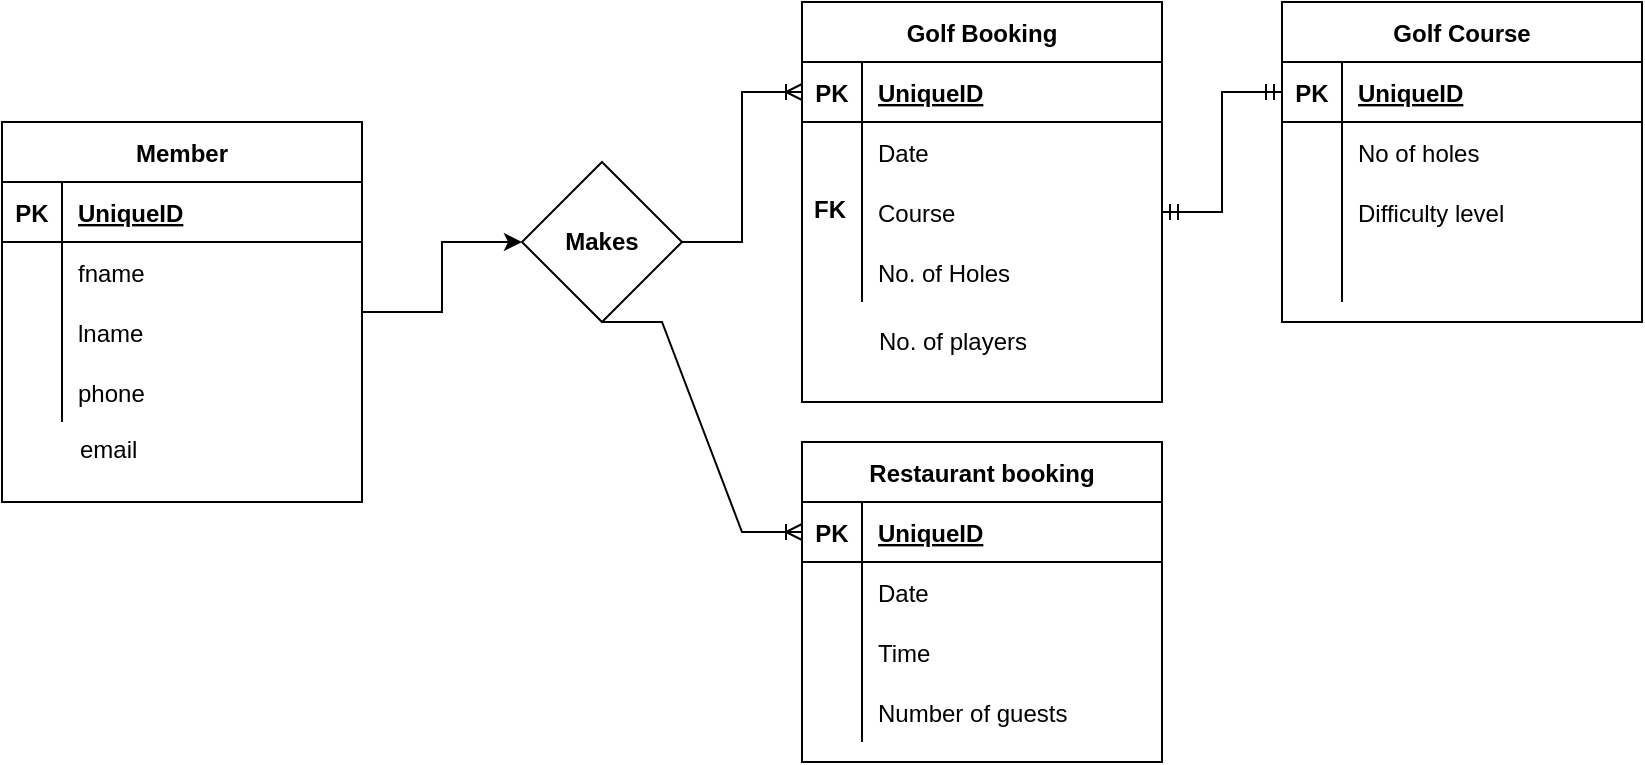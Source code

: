 <mxfile version="17.0.0" type="device"><diagram id="4npdMIucw_gYKC7FRZS6" name="Page-1"><mxGraphModel dx="1422" dy="914" grid="1" gridSize="10" guides="1" tooltips="1" connect="1" arrows="1" fold="1" page="1" pageScale="1" pageWidth="1100" pageHeight="850" background="none" math="0" shadow="0"><root><mxCell id="0"/><mxCell id="1" parent="0"/><mxCell id="ac5kv7TfgfpC8R2k_-sN-1" style="edgeStyle=orthogonalEdgeStyle;rounded=0;orthogonalLoop=1;jettySize=auto;html=1;entryX=0;entryY=0.5;entryDx=0;entryDy=0;" parent="1" source="3EgRUurN0IHTCOWZA-wP-1" target="3EgRUurN0IHTCOWZA-wP-84" edge="1"><mxGeometry relative="1" as="geometry"/></mxCell><mxCell id="3EgRUurN0IHTCOWZA-wP-1" value="Member" style="shape=table;startSize=30;container=1;collapsible=1;childLayout=tableLayout;fixedRows=1;rowLines=0;fontStyle=1;align=center;resizeLast=1;rounded=0;" parent="1" vertex="1"><mxGeometry x="120" y="220" width="180" height="190" as="geometry"/></mxCell><mxCell id="3EgRUurN0IHTCOWZA-wP-2" value="" style="shape=tableRow;horizontal=0;startSize=0;swimlaneHead=0;swimlaneBody=0;fillColor=none;collapsible=0;dropTarget=0;points=[[0,0.5],[1,0.5]];portConstraint=eastwest;top=0;left=0;right=0;bottom=1;rounded=0;" parent="3EgRUurN0IHTCOWZA-wP-1" vertex="1"><mxGeometry y="30" width="180" height="30" as="geometry"/></mxCell><mxCell id="3EgRUurN0IHTCOWZA-wP-3" value="PK" style="shape=partialRectangle;connectable=0;fillColor=none;top=0;left=0;bottom=0;right=0;fontStyle=1;overflow=hidden;rounded=0;" parent="3EgRUurN0IHTCOWZA-wP-2" vertex="1"><mxGeometry width="30" height="30" as="geometry"><mxRectangle width="30" height="30" as="alternateBounds"/></mxGeometry></mxCell><mxCell id="3EgRUurN0IHTCOWZA-wP-4" value="UniqueID" style="shape=partialRectangle;connectable=0;fillColor=none;top=0;left=0;bottom=0;right=0;align=left;spacingLeft=6;fontStyle=5;overflow=hidden;rounded=0;" parent="3EgRUurN0IHTCOWZA-wP-2" vertex="1"><mxGeometry x="30" width="150" height="30" as="geometry"><mxRectangle width="150" height="30" as="alternateBounds"/></mxGeometry></mxCell><mxCell id="3EgRUurN0IHTCOWZA-wP-5" value="" style="shape=tableRow;horizontal=0;startSize=0;swimlaneHead=0;swimlaneBody=0;fillColor=none;collapsible=0;dropTarget=0;points=[[0,0.5],[1,0.5]];portConstraint=eastwest;top=0;left=0;right=0;bottom=0;rounded=0;" parent="3EgRUurN0IHTCOWZA-wP-1" vertex="1"><mxGeometry y="60" width="180" height="30" as="geometry"/></mxCell><mxCell id="3EgRUurN0IHTCOWZA-wP-6" value="" style="shape=partialRectangle;connectable=0;fillColor=none;top=0;left=0;bottom=0;right=0;editable=1;overflow=hidden;rounded=0;" parent="3EgRUurN0IHTCOWZA-wP-5" vertex="1"><mxGeometry width="30" height="30" as="geometry"><mxRectangle width="30" height="30" as="alternateBounds"/></mxGeometry></mxCell><mxCell id="3EgRUurN0IHTCOWZA-wP-7" value="fname" style="shape=partialRectangle;connectable=0;fillColor=none;top=0;left=0;bottom=0;right=0;align=left;spacingLeft=6;overflow=hidden;rounded=0;" parent="3EgRUurN0IHTCOWZA-wP-5" vertex="1"><mxGeometry x="30" width="150" height="30" as="geometry"><mxRectangle width="150" height="30" as="alternateBounds"/></mxGeometry></mxCell><mxCell id="3EgRUurN0IHTCOWZA-wP-8" value="" style="shape=tableRow;horizontal=0;startSize=0;swimlaneHead=0;swimlaneBody=0;fillColor=none;collapsible=0;dropTarget=0;points=[[0,0.5],[1,0.5]];portConstraint=eastwest;top=0;left=0;right=0;bottom=0;rounded=0;" parent="3EgRUurN0IHTCOWZA-wP-1" vertex="1"><mxGeometry y="90" width="180" height="30" as="geometry"/></mxCell><mxCell id="3EgRUurN0IHTCOWZA-wP-9" value="" style="shape=partialRectangle;connectable=0;fillColor=none;top=0;left=0;bottom=0;right=0;editable=1;overflow=hidden;rounded=0;" parent="3EgRUurN0IHTCOWZA-wP-8" vertex="1"><mxGeometry width="30" height="30" as="geometry"><mxRectangle width="30" height="30" as="alternateBounds"/></mxGeometry></mxCell><mxCell id="3EgRUurN0IHTCOWZA-wP-10" value="lname" style="shape=partialRectangle;connectable=0;fillColor=none;top=0;left=0;bottom=0;right=0;align=left;spacingLeft=6;overflow=hidden;rounded=0;" parent="3EgRUurN0IHTCOWZA-wP-8" vertex="1"><mxGeometry x="30" width="150" height="30" as="geometry"><mxRectangle width="150" height="30" as="alternateBounds"/></mxGeometry></mxCell><mxCell id="3EgRUurN0IHTCOWZA-wP-11" value="" style="shape=tableRow;horizontal=0;startSize=0;swimlaneHead=0;swimlaneBody=0;fillColor=none;collapsible=0;dropTarget=0;points=[[0,0.5],[1,0.5]];portConstraint=eastwest;top=0;left=0;right=0;bottom=0;rounded=0;" parent="3EgRUurN0IHTCOWZA-wP-1" vertex="1"><mxGeometry y="120" width="180" height="30" as="geometry"/></mxCell><mxCell id="3EgRUurN0IHTCOWZA-wP-12" value="" style="shape=partialRectangle;connectable=0;fillColor=none;top=0;left=0;bottom=0;right=0;editable=1;overflow=hidden;rounded=0;" parent="3EgRUurN0IHTCOWZA-wP-11" vertex="1"><mxGeometry width="30" height="30" as="geometry"><mxRectangle width="30" height="30" as="alternateBounds"/></mxGeometry></mxCell><mxCell id="3EgRUurN0IHTCOWZA-wP-13" value="phone" style="shape=partialRectangle;connectable=0;fillColor=none;top=0;left=0;bottom=0;right=0;align=left;spacingLeft=6;overflow=hidden;rounded=0;" parent="3EgRUurN0IHTCOWZA-wP-11" vertex="1"><mxGeometry x="30" width="150" height="30" as="geometry"><mxRectangle width="150" height="30" as="alternateBounds"/></mxGeometry></mxCell><mxCell id="3EgRUurN0IHTCOWZA-wP-27" value="" style="edgeStyle=entityRelationEdgeStyle;fontSize=12;html=1;endArrow=ERoneToMany;rounded=0;entryX=0;entryY=0.5;entryDx=0;entryDy=0;" parent="1" source="3EgRUurN0IHTCOWZA-wP-84" target="3EgRUurN0IHTCOWZA-wP-15" edge="1"><mxGeometry width="100" height="100" relative="1" as="geometry"><mxPoint x="480" y="390" as="sourcePoint"/><mxPoint x="540" y="360" as="targetPoint"/></mxGeometry></mxCell><mxCell id="3EgRUurN0IHTCOWZA-wP-83" value="" style="group;rounded=0;" parent="1" vertex="1" connectable="0"><mxGeometry x="520" y="160" width="180" height="200" as="geometry"/></mxCell><mxCell id="3EgRUurN0IHTCOWZA-wP-82" value="" style="group;rounded=0;" parent="3EgRUurN0IHTCOWZA-wP-83" vertex="1" connectable="0"><mxGeometry width="180" height="200" as="geometry"/></mxCell><mxCell id="3EgRUurN0IHTCOWZA-wP-81" value="No. of players" style="text;html=1;align=center;verticalAlign=middle;resizable=0;points=[];autosize=1;strokeColor=none;fillColor=none;rounded=0;" parent="3EgRUurN0IHTCOWZA-wP-82" vertex="1"><mxGeometry x="30" y="160" width="90" height="20" as="geometry"/></mxCell><mxCell id="3EgRUurN0IHTCOWZA-wP-14" value="Golf Booking" style="shape=table;startSize=30;container=1;collapsible=1;childLayout=tableLayout;fixedRows=1;rowLines=0;fontStyle=1;align=center;resizeLast=1;rounded=0;" parent="3EgRUurN0IHTCOWZA-wP-83" vertex="1"><mxGeometry width="180" height="200" as="geometry"/></mxCell><mxCell id="3EgRUurN0IHTCOWZA-wP-15" value="" style="shape=tableRow;horizontal=0;startSize=0;swimlaneHead=0;swimlaneBody=0;fillColor=none;collapsible=0;dropTarget=0;points=[[0,0.5],[1,0.5]];portConstraint=eastwest;top=0;left=0;right=0;bottom=1;rounded=0;" parent="3EgRUurN0IHTCOWZA-wP-14" vertex="1"><mxGeometry y="30" width="180" height="30" as="geometry"/></mxCell><mxCell id="3EgRUurN0IHTCOWZA-wP-16" value="PK" style="shape=partialRectangle;connectable=0;fillColor=none;top=0;left=0;bottom=0;right=0;fontStyle=1;overflow=hidden;rounded=0;" parent="3EgRUurN0IHTCOWZA-wP-15" vertex="1"><mxGeometry width="30" height="30" as="geometry"><mxRectangle width="30" height="30" as="alternateBounds"/></mxGeometry></mxCell><mxCell id="3EgRUurN0IHTCOWZA-wP-17" value="UniqueID" style="shape=partialRectangle;connectable=0;fillColor=none;top=0;left=0;bottom=0;right=0;align=left;spacingLeft=6;fontStyle=5;overflow=hidden;rounded=0;" parent="3EgRUurN0IHTCOWZA-wP-15" vertex="1"><mxGeometry x="30" width="150" height="30" as="geometry"><mxRectangle width="150" height="30" as="alternateBounds"/></mxGeometry></mxCell><mxCell id="3EgRUurN0IHTCOWZA-wP-18" value="" style="shape=tableRow;horizontal=0;startSize=0;swimlaneHead=0;swimlaneBody=0;fillColor=none;collapsible=0;dropTarget=0;points=[[0,0.5],[1,0.5]];portConstraint=eastwest;top=0;left=0;right=0;bottom=0;rounded=0;" parent="3EgRUurN0IHTCOWZA-wP-14" vertex="1"><mxGeometry y="60" width="180" height="30" as="geometry"/></mxCell><mxCell id="3EgRUurN0IHTCOWZA-wP-19" value="" style="shape=partialRectangle;connectable=0;fillColor=none;top=0;left=0;bottom=0;right=0;editable=1;overflow=hidden;rounded=0;" parent="3EgRUurN0IHTCOWZA-wP-18" vertex="1"><mxGeometry width="30" height="30" as="geometry"><mxRectangle width="30" height="30" as="alternateBounds"/></mxGeometry></mxCell><mxCell id="3EgRUurN0IHTCOWZA-wP-20" value="Date" style="shape=partialRectangle;connectable=0;fillColor=none;top=0;left=0;bottom=0;right=0;align=left;spacingLeft=6;overflow=hidden;rounded=0;" parent="3EgRUurN0IHTCOWZA-wP-18" vertex="1"><mxGeometry x="30" width="150" height="30" as="geometry"><mxRectangle width="150" height="30" as="alternateBounds"/></mxGeometry></mxCell><mxCell id="3EgRUurN0IHTCOWZA-wP-21" value="" style="shape=tableRow;horizontal=0;startSize=0;swimlaneHead=0;swimlaneBody=0;fillColor=none;collapsible=0;dropTarget=0;points=[[0,0.5],[1,0.5]];portConstraint=eastwest;top=0;left=0;right=0;bottom=0;rounded=0;" parent="3EgRUurN0IHTCOWZA-wP-14" vertex="1"><mxGeometry y="90" width="180" height="30" as="geometry"/></mxCell><mxCell id="3EgRUurN0IHTCOWZA-wP-22" value="" style="shape=partialRectangle;connectable=0;fillColor=none;top=0;left=0;bottom=0;right=0;editable=1;overflow=hidden;rounded=0;" parent="3EgRUurN0IHTCOWZA-wP-21" vertex="1"><mxGeometry width="30" height="30" as="geometry"><mxRectangle width="30" height="30" as="alternateBounds"/></mxGeometry></mxCell><mxCell id="3EgRUurN0IHTCOWZA-wP-23" value="Course" style="shape=partialRectangle;connectable=0;fillColor=none;top=0;left=0;bottom=0;right=0;align=left;spacingLeft=6;overflow=hidden;rounded=0;" parent="3EgRUurN0IHTCOWZA-wP-21" vertex="1"><mxGeometry x="30" width="150" height="30" as="geometry"><mxRectangle width="150" height="30" as="alternateBounds"/></mxGeometry></mxCell><mxCell id="3EgRUurN0IHTCOWZA-wP-24" value="" style="shape=tableRow;horizontal=0;startSize=0;swimlaneHead=0;swimlaneBody=0;fillColor=none;collapsible=0;dropTarget=0;points=[[0,0.5],[1,0.5]];portConstraint=eastwest;top=0;left=0;right=0;bottom=0;rounded=0;" parent="3EgRUurN0IHTCOWZA-wP-14" vertex="1"><mxGeometry y="120" width="180" height="30" as="geometry"/></mxCell><mxCell id="3EgRUurN0IHTCOWZA-wP-25" value="" style="shape=partialRectangle;connectable=0;fillColor=none;top=0;left=0;bottom=0;right=0;editable=1;overflow=hidden;rounded=0;" parent="3EgRUurN0IHTCOWZA-wP-24" vertex="1"><mxGeometry width="30" height="30" as="geometry"><mxRectangle width="30" height="30" as="alternateBounds"/></mxGeometry></mxCell><mxCell id="3EgRUurN0IHTCOWZA-wP-26" value="No. of Holes" style="shape=partialRectangle;connectable=0;fillColor=none;top=0;left=0;bottom=0;right=0;align=left;spacingLeft=6;overflow=hidden;rounded=0;" parent="3EgRUurN0IHTCOWZA-wP-24" vertex="1"><mxGeometry x="30" width="150" height="30" as="geometry"><mxRectangle width="150" height="30" as="alternateBounds"/></mxGeometry></mxCell><mxCell id="3EgRUurN0IHTCOWZA-wP-158" value="FK" style="text;strokeColor=none;fillColor=none;spacingLeft=4;spacingRight=4;overflow=hidden;rotatable=0;points=[[0,0.5],[1,0.5]];portConstraint=eastwest;fontSize=12;rounded=0;sketch=0;fontStyle=1" parent="3EgRUurN0IHTCOWZA-wP-83" vertex="1"><mxGeometry y="90" width="30" height="30" as="geometry"/></mxCell><mxCell id="3EgRUurN0IHTCOWZA-wP-84" value="Makes" style="rhombus;whiteSpace=wrap;html=1;startSize=30;fontStyle=1;rounded=0;" parent="1" vertex="1"><mxGeometry x="380" y="240" width="80" height="80" as="geometry"/></mxCell><mxCell id="3EgRUurN0IHTCOWZA-wP-89" value="Restaurant booking" style="shape=table;startSize=30;container=1;collapsible=1;childLayout=tableLayout;fixedRows=1;rowLines=0;fontStyle=1;align=center;resizeLast=1;rounded=0;" parent="1" vertex="1"><mxGeometry x="520" y="380" width="180" height="160" as="geometry"/></mxCell><mxCell id="3EgRUurN0IHTCOWZA-wP-90" value="" style="shape=tableRow;horizontal=0;startSize=0;swimlaneHead=0;swimlaneBody=0;fillColor=none;collapsible=0;dropTarget=0;points=[[0,0.5],[1,0.5]];portConstraint=eastwest;top=0;left=0;right=0;bottom=1;rounded=0;" parent="3EgRUurN0IHTCOWZA-wP-89" vertex="1"><mxGeometry y="30" width="180" height="30" as="geometry"/></mxCell><mxCell id="3EgRUurN0IHTCOWZA-wP-91" value="PK" style="shape=partialRectangle;connectable=0;fillColor=none;top=0;left=0;bottom=0;right=0;fontStyle=1;overflow=hidden;rounded=0;" parent="3EgRUurN0IHTCOWZA-wP-90" vertex="1"><mxGeometry width="30" height="30" as="geometry"><mxRectangle width="30" height="30" as="alternateBounds"/></mxGeometry></mxCell><mxCell id="3EgRUurN0IHTCOWZA-wP-92" value="UniqueID" style="shape=partialRectangle;connectable=0;fillColor=none;top=0;left=0;bottom=0;right=0;align=left;spacingLeft=6;fontStyle=5;overflow=hidden;rounded=0;" parent="3EgRUurN0IHTCOWZA-wP-90" vertex="1"><mxGeometry x="30" width="150" height="30" as="geometry"><mxRectangle width="150" height="30" as="alternateBounds"/></mxGeometry></mxCell><mxCell id="3EgRUurN0IHTCOWZA-wP-93" value="" style="shape=tableRow;horizontal=0;startSize=0;swimlaneHead=0;swimlaneBody=0;fillColor=none;collapsible=0;dropTarget=0;points=[[0,0.5],[1,0.5]];portConstraint=eastwest;top=0;left=0;right=0;bottom=0;rounded=0;" parent="3EgRUurN0IHTCOWZA-wP-89" vertex="1"><mxGeometry y="60" width="180" height="30" as="geometry"/></mxCell><mxCell id="3EgRUurN0IHTCOWZA-wP-94" value="" style="shape=partialRectangle;connectable=0;fillColor=none;top=0;left=0;bottom=0;right=0;editable=1;overflow=hidden;rounded=0;" parent="3EgRUurN0IHTCOWZA-wP-93" vertex="1"><mxGeometry width="30" height="30" as="geometry"><mxRectangle width="30" height="30" as="alternateBounds"/></mxGeometry></mxCell><mxCell id="3EgRUurN0IHTCOWZA-wP-95" value="Date" style="shape=partialRectangle;connectable=0;fillColor=none;top=0;left=0;bottom=0;right=0;align=left;spacingLeft=6;overflow=hidden;rounded=0;" parent="3EgRUurN0IHTCOWZA-wP-93" vertex="1"><mxGeometry x="30" width="150" height="30" as="geometry"><mxRectangle width="150" height="30" as="alternateBounds"/></mxGeometry></mxCell><mxCell id="3EgRUurN0IHTCOWZA-wP-99" value="" style="shape=tableRow;horizontal=0;startSize=0;swimlaneHead=0;swimlaneBody=0;fillColor=none;collapsible=0;dropTarget=0;points=[[0,0.5],[1,0.5]];portConstraint=eastwest;top=0;left=0;right=0;bottom=0;rounded=0;" parent="3EgRUurN0IHTCOWZA-wP-89" vertex="1"><mxGeometry y="90" width="180" height="30" as="geometry"/></mxCell><mxCell id="3EgRUurN0IHTCOWZA-wP-100" value="" style="shape=partialRectangle;connectable=0;fillColor=none;top=0;left=0;bottom=0;right=0;editable=1;overflow=hidden;rounded=0;" parent="3EgRUurN0IHTCOWZA-wP-99" vertex="1"><mxGeometry width="30" height="30" as="geometry"><mxRectangle width="30" height="30" as="alternateBounds"/></mxGeometry></mxCell><mxCell id="3EgRUurN0IHTCOWZA-wP-101" value="Time" style="shape=partialRectangle;connectable=0;fillColor=none;top=0;left=0;bottom=0;right=0;align=left;spacingLeft=6;overflow=hidden;rounded=0;" parent="3EgRUurN0IHTCOWZA-wP-99" vertex="1"><mxGeometry x="30" width="150" height="30" as="geometry"><mxRectangle width="150" height="30" as="alternateBounds"/></mxGeometry></mxCell><mxCell id="3EgRUurN0IHTCOWZA-wP-96" value="" style="shape=tableRow;horizontal=0;startSize=0;swimlaneHead=0;swimlaneBody=0;fillColor=none;collapsible=0;dropTarget=0;points=[[0,0.5],[1,0.5]];portConstraint=eastwest;top=0;left=0;right=0;bottom=0;rounded=0;" parent="3EgRUurN0IHTCOWZA-wP-89" vertex="1"><mxGeometry y="120" width="180" height="30" as="geometry"/></mxCell><mxCell id="3EgRUurN0IHTCOWZA-wP-97" value="" style="shape=partialRectangle;connectable=0;fillColor=none;top=0;left=0;bottom=0;right=0;editable=1;overflow=hidden;rounded=0;" parent="3EgRUurN0IHTCOWZA-wP-96" vertex="1"><mxGeometry width="30" height="30" as="geometry"><mxRectangle width="30" height="30" as="alternateBounds"/></mxGeometry></mxCell><mxCell id="3EgRUurN0IHTCOWZA-wP-98" value="Number of guests" style="shape=partialRectangle;connectable=0;fillColor=none;top=0;left=0;bottom=0;right=0;align=left;spacingLeft=6;overflow=hidden;rounded=0;" parent="3EgRUurN0IHTCOWZA-wP-96" vertex="1"><mxGeometry x="30" width="150" height="30" as="geometry"><mxRectangle width="150" height="30" as="alternateBounds"/></mxGeometry></mxCell><mxCell id="3EgRUurN0IHTCOWZA-wP-105" value="" style="edgeStyle=entityRelationEdgeStyle;fontSize=12;html=1;endArrow=ERoneToMany;rounded=0;exitX=0.5;exitY=1;exitDx=0;exitDy=0;entryX=0;entryY=0.5;entryDx=0;entryDy=0;" parent="1" source="3EgRUurN0IHTCOWZA-wP-84" target="3EgRUurN0IHTCOWZA-wP-90" edge="1"><mxGeometry width="100" height="100" relative="1" as="geometry"><mxPoint x="510" y="450" as="sourcePoint"/><mxPoint x="610" y="350" as="targetPoint"/></mxGeometry></mxCell><mxCell id="3EgRUurN0IHTCOWZA-wP-144" value="Golf Course" style="shape=table;startSize=30;container=1;collapsible=1;childLayout=tableLayout;fixedRows=1;rowLines=0;fontStyle=1;align=center;resizeLast=1;rounded=0;" parent="1" vertex="1"><mxGeometry x="760" y="160" width="180" height="160" as="geometry"/></mxCell><mxCell id="3EgRUurN0IHTCOWZA-wP-145" value="" style="shape=tableRow;horizontal=0;startSize=0;swimlaneHead=0;swimlaneBody=0;fillColor=none;collapsible=0;dropTarget=0;points=[[0,0.5],[1,0.5]];portConstraint=eastwest;top=0;left=0;right=0;bottom=1;rounded=0;" parent="3EgRUurN0IHTCOWZA-wP-144" vertex="1"><mxGeometry y="30" width="180" height="30" as="geometry"/></mxCell><mxCell id="3EgRUurN0IHTCOWZA-wP-146" value="PK" style="shape=partialRectangle;connectable=0;fillColor=none;top=0;left=0;bottom=0;right=0;fontStyle=1;overflow=hidden;rounded=0;" parent="3EgRUurN0IHTCOWZA-wP-145" vertex="1"><mxGeometry width="30" height="30" as="geometry"><mxRectangle width="30" height="30" as="alternateBounds"/></mxGeometry></mxCell><mxCell id="3EgRUurN0IHTCOWZA-wP-147" value="UniqueID" style="shape=partialRectangle;connectable=0;fillColor=none;top=0;left=0;bottom=0;right=0;align=left;spacingLeft=6;fontStyle=5;overflow=hidden;rounded=0;" parent="3EgRUurN0IHTCOWZA-wP-145" vertex="1"><mxGeometry x="30" width="150" height="30" as="geometry"><mxRectangle width="150" height="30" as="alternateBounds"/></mxGeometry></mxCell><mxCell id="3EgRUurN0IHTCOWZA-wP-148" value="" style="shape=tableRow;horizontal=0;startSize=0;swimlaneHead=0;swimlaneBody=0;fillColor=none;collapsible=0;dropTarget=0;points=[[0,0.5],[1,0.5]];portConstraint=eastwest;top=0;left=0;right=0;bottom=0;rounded=0;" parent="3EgRUurN0IHTCOWZA-wP-144" vertex="1"><mxGeometry y="60" width="180" height="30" as="geometry"/></mxCell><mxCell id="3EgRUurN0IHTCOWZA-wP-149" value="" style="shape=partialRectangle;connectable=0;fillColor=none;top=0;left=0;bottom=0;right=0;editable=1;overflow=hidden;rounded=0;" parent="3EgRUurN0IHTCOWZA-wP-148" vertex="1"><mxGeometry width="30" height="30" as="geometry"><mxRectangle width="30" height="30" as="alternateBounds"/></mxGeometry></mxCell><mxCell id="3EgRUurN0IHTCOWZA-wP-150" value="No of holes" style="shape=partialRectangle;connectable=0;fillColor=none;top=0;left=0;bottom=0;right=0;align=left;spacingLeft=6;overflow=hidden;rounded=0;" parent="3EgRUurN0IHTCOWZA-wP-148" vertex="1"><mxGeometry x="30" width="150" height="30" as="geometry"><mxRectangle width="150" height="30" as="alternateBounds"/></mxGeometry></mxCell><mxCell id="3EgRUurN0IHTCOWZA-wP-151" value="" style="shape=tableRow;horizontal=0;startSize=0;swimlaneHead=0;swimlaneBody=0;fillColor=none;collapsible=0;dropTarget=0;points=[[0,0.5],[1,0.5]];portConstraint=eastwest;top=0;left=0;right=0;bottom=0;rounded=0;" parent="3EgRUurN0IHTCOWZA-wP-144" vertex="1"><mxGeometry y="90" width="180" height="30" as="geometry"/></mxCell><mxCell id="3EgRUurN0IHTCOWZA-wP-152" value="" style="shape=partialRectangle;connectable=0;fillColor=none;top=0;left=0;bottom=0;right=0;editable=1;overflow=hidden;rounded=0;" parent="3EgRUurN0IHTCOWZA-wP-151" vertex="1"><mxGeometry width="30" height="30" as="geometry"><mxRectangle width="30" height="30" as="alternateBounds"/></mxGeometry></mxCell><mxCell id="3EgRUurN0IHTCOWZA-wP-153" value="Difficulty level" style="shape=partialRectangle;connectable=0;fillColor=none;top=0;left=0;bottom=0;right=0;align=left;spacingLeft=6;overflow=hidden;rounded=0;" parent="3EgRUurN0IHTCOWZA-wP-151" vertex="1"><mxGeometry x="30" width="150" height="30" as="geometry"><mxRectangle width="150" height="30" as="alternateBounds"/></mxGeometry></mxCell><mxCell id="3EgRUurN0IHTCOWZA-wP-154" value="" style="shape=tableRow;horizontal=0;startSize=0;swimlaneHead=0;swimlaneBody=0;fillColor=none;collapsible=0;dropTarget=0;points=[[0,0.5],[1,0.5]];portConstraint=eastwest;top=0;left=0;right=0;bottom=0;rounded=0;" parent="3EgRUurN0IHTCOWZA-wP-144" vertex="1"><mxGeometry y="120" width="180" height="30" as="geometry"/></mxCell><mxCell id="3EgRUurN0IHTCOWZA-wP-155" value="" style="shape=partialRectangle;connectable=0;fillColor=none;top=0;left=0;bottom=0;right=0;editable=1;overflow=hidden;rounded=0;" parent="3EgRUurN0IHTCOWZA-wP-154" vertex="1"><mxGeometry width="30" height="30" as="geometry"><mxRectangle width="30" height="30" as="alternateBounds"/></mxGeometry></mxCell><mxCell id="3EgRUurN0IHTCOWZA-wP-156" value="" style="shape=partialRectangle;connectable=0;fillColor=none;top=0;left=0;bottom=0;right=0;align=left;spacingLeft=6;overflow=hidden;rounded=0;" parent="3EgRUurN0IHTCOWZA-wP-154" vertex="1"><mxGeometry x="30" width="150" height="30" as="geometry"><mxRectangle width="150" height="30" as="alternateBounds"/></mxGeometry></mxCell><mxCell id="3EgRUurN0IHTCOWZA-wP-157" value="" style="edgeStyle=entityRelationEdgeStyle;fontSize=12;html=1;endArrow=ERmandOne;startArrow=ERmandOne;rounded=0;exitX=1;exitY=0.5;exitDx=0;exitDy=0;entryX=0;entryY=0.5;entryDx=0;entryDy=0;" parent="1" source="3EgRUurN0IHTCOWZA-wP-21" target="3EgRUurN0IHTCOWZA-wP-145" edge="1"><mxGeometry width="100" height="100" relative="1" as="geometry"><mxPoint x="740" y="510" as="sourcePoint"/><mxPoint x="840" y="410" as="targetPoint"/></mxGeometry></mxCell><mxCell id="kmUyYk6d1h7YyFcQNOBY-1" value="" style="shape=tableRow;horizontal=0;startSize=0;swimlaneHead=0;swimlaneBody=0;fillColor=none;collapsible=0;dropTarget=0;points=[[0,0.5],[1,0.5]];portConstraint=eastwest;top=0;left=0;right=0;bottom=0;rounded=0;" vertex="1" parent="1"><mxGeometry x="121" y="368" width="180" height="30" as="geometry"/></mxCell><mxCell id="kmUyYk6d1h7YyFcQNOBY-2" value="" style="shape=partialRectangle;connectable=0;fillColor=none;top=0;left=0;bottom=0;right=0;editable=1;overflow=hidden;rounded=0;" vertex="1" parent="kmUyYk6d1h7YyFcQNOBY-1"><mxGeometry width="30" height="30" as="geometry"><mxRectangle width="30" height="30" as="alternateBounds"/></mxGeometry></mxCell><mxCell id="kmUyYk6d1h7YyFcQNOBY-3" value="email" style="shape=partialRectangle;connectable=0;fillColor=none;top=0;left=0;bottom=0;right=0;align=left;spacingLeft=6;overflow=hidden;rounded=0;" vertex="1" parent="kmUyYk6d1h7YyFcQNOBY-1"><mxGeometry x="30" width="150" height="30" as="geometry"><mxRectangle width="150" height="30" as="alternateBounds"/></mxGeometry></mxCell></root></mxGraphModel></diagram></mxfile>